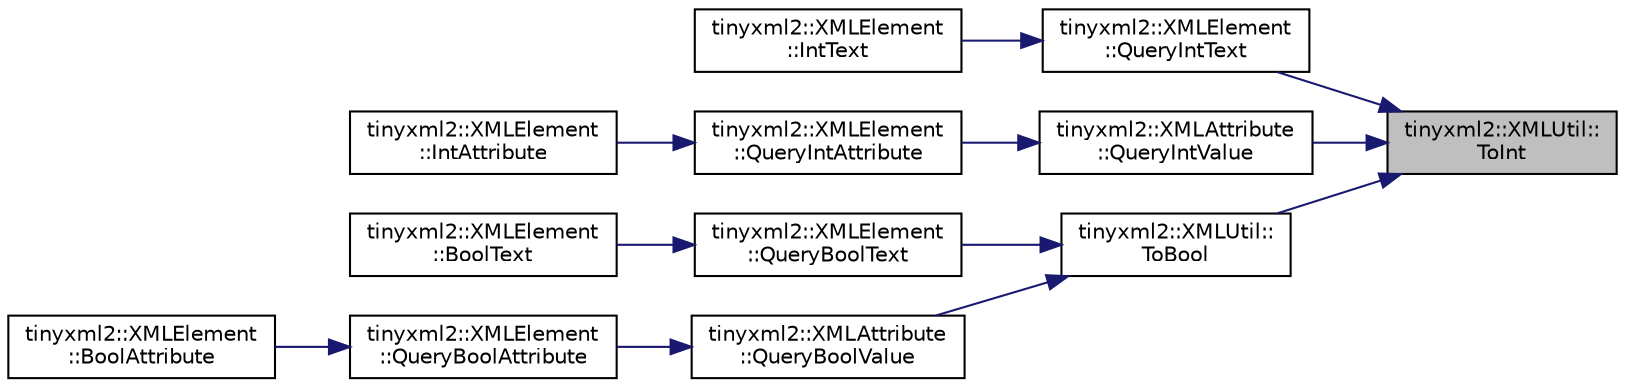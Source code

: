 digraph "tinyxml2::XMLUtil::ToInt"
{
 // LATEX_PDF_SIZE
  edge [fontname="Helvetica",fontsize="10",labelfontname="Helvetica",labelfontsize="10"];
  node [fontname="Helvetica",fontsize="10",shape=record];
  rankdir="RL";
  Node1 [label="tinyxml2::XMLUtil::\lToInt",height=0.2,width=0.4,color="black", fillcolor="grey75", style="filled", fontcolor="black",tooltip=" "];
  Node1 -> Node2 [dir="back",color="midnightblue",fontsize="10",style="solid"];
  Node2 [label="tinyxml2::XMLElement\l::QueryIntText",height=0.2,width=0.4,color="black", fillcolor="white", style="filled",URL="$classtinyxml2_1_1XMLElement.html#a926357996bef633cb736e1a558419632",tooltip=" "];
  Node2 -> Node3 [dir="back",color="midnightblue",fontsize="10",style="solid"];
  Node3 [label="tinyxml2::XMLElement\l::IntText",height=0.2,width=0.4,color="black", fillcolor="white", style="filled",URL="$classtinyxml2_1_1XMLElement.html#a37b0636adebb8a1a1bc965f60824cb3e",tooltip=" "];
  Node1 -> Node4 [dir="back",color="midnightblue",fontsize="10",style="solid"];
  Node4 [label="tinyxml2::XMLAttribute\l::QueryIntValue",height=0.2,width=0.4,color="black", fillcolor="white", style="filled",URL="$classtinyxml2_1_1XMLAttribute.html#a6d5176260db00ea301c01af8457cd993",tooltip=" "];
  Node4 -> Node5 [dir="back",color="midnightblue",fontsize="10",style="solid"];
  Node5 [label="tinyxml2::XMLElement\l::QueryIntAttribute",height=0.2,width=0.4,color="black", fillcolor="white", style="filled",URL="$classtinyxml2_1_1XMLElement.html#a8a78bc1187c1c45ad89f2690eab567b1",tooltip=" "];
  Node5 -> Node6 [dir="back",color="midnightblue",fontsize="10",style="solid"];
  Node6 [label="tinyxml2::XMLElement\l::IntAttribute",height=0.2,width=0.4,color="black", fillcolor="white", style="filled",URL="$classtinyxml2_1_1XMLElement.html#a95a89b13bb14a2d4655e2b5b406c00d4",tooltip=" "];
  Node1 -> Node7 [dir="back",color="midnightblue",fontsize="10",style="solid"];
  Node7 [label="tinyxml2::XMLUtil::\lToBool",height=0.2,width=0.4,color="black", fillcolor="white", style="filled",URL="$classtinyxml2_1_1XMLUtil.html#ae5b03e0a1ca5d42052a7ac540f7aa12a",tooltip=" "];
  Node7 -> Node8 [dir="back",color="midnightblue",fontsize="10",style="solid"];
  Node8 [label="tinyxml2::XMLElement\l::QueryBoolText",height=0.2,width=0.4,color="black", fillcolor="white", style="filled",URL="$classtinyxml2_1_1XMLElement.html#a3fe5417d59eb8f5c4afe924b7d332736",tooltip="See QueryIntText()"];
  Node8 -> Node9 [dir="back",color="midnightblue",fontsize="10",style="solid"];
  Node9 [label="tinyxml2::XMLElement\l::BoolText",height=0.2,width=0.4,color="black", fillcolor="white", style="filled",URL="$classtinyxml2_1_1XMLElement.html#a68569f59f6382bcea7f5013ec59736d2",tooltip="See QueryIntText()"];
  Node7 -> Node10 [dir="back",color="midnightblue",fontsize="10",style="solid"];
  Node10 [label="tinyxml2::XMLAttribute\l::QueryBoolValue",height=0.2,width=0.4,color="black", fillcolor="white", style="filled",URL="$classtinyxml2_1_1XMLAttribute.html#a5f32e038954256f61c21ff20fd13a09c",tooltip="See QueryIntValue."];
  Node10 -> Node11 [dir="back",color="midnightblue",fontsize="10",style="solid"];
  Node11 [label="tinyxml2::XMLElement\l::QueryBoolAttribute",height=0.2,width=0.4,color="black", fillcolor="white", style="filled",URL="$classtinyxml2_1_1XMLElement.html#a14c1bb77c39689838be01838d86ca872",tooltip="See QueryIntAttribute()"];
  Node11 -> Node12 [dir="back",color="midnightblue",fontsize="10",style="solid"];
  Node12 [label="tinyxml2::XMLElement\l::BoolAttribute",height=0.2,width=0.4,color="black", fillcolor="white", style="filled",URL="$classtinyxml2_1_1XMLElement.html#a53eda26131e1ad1031ef8ec8adb51bd8",tooltip="See IntAttribute()"];
}
